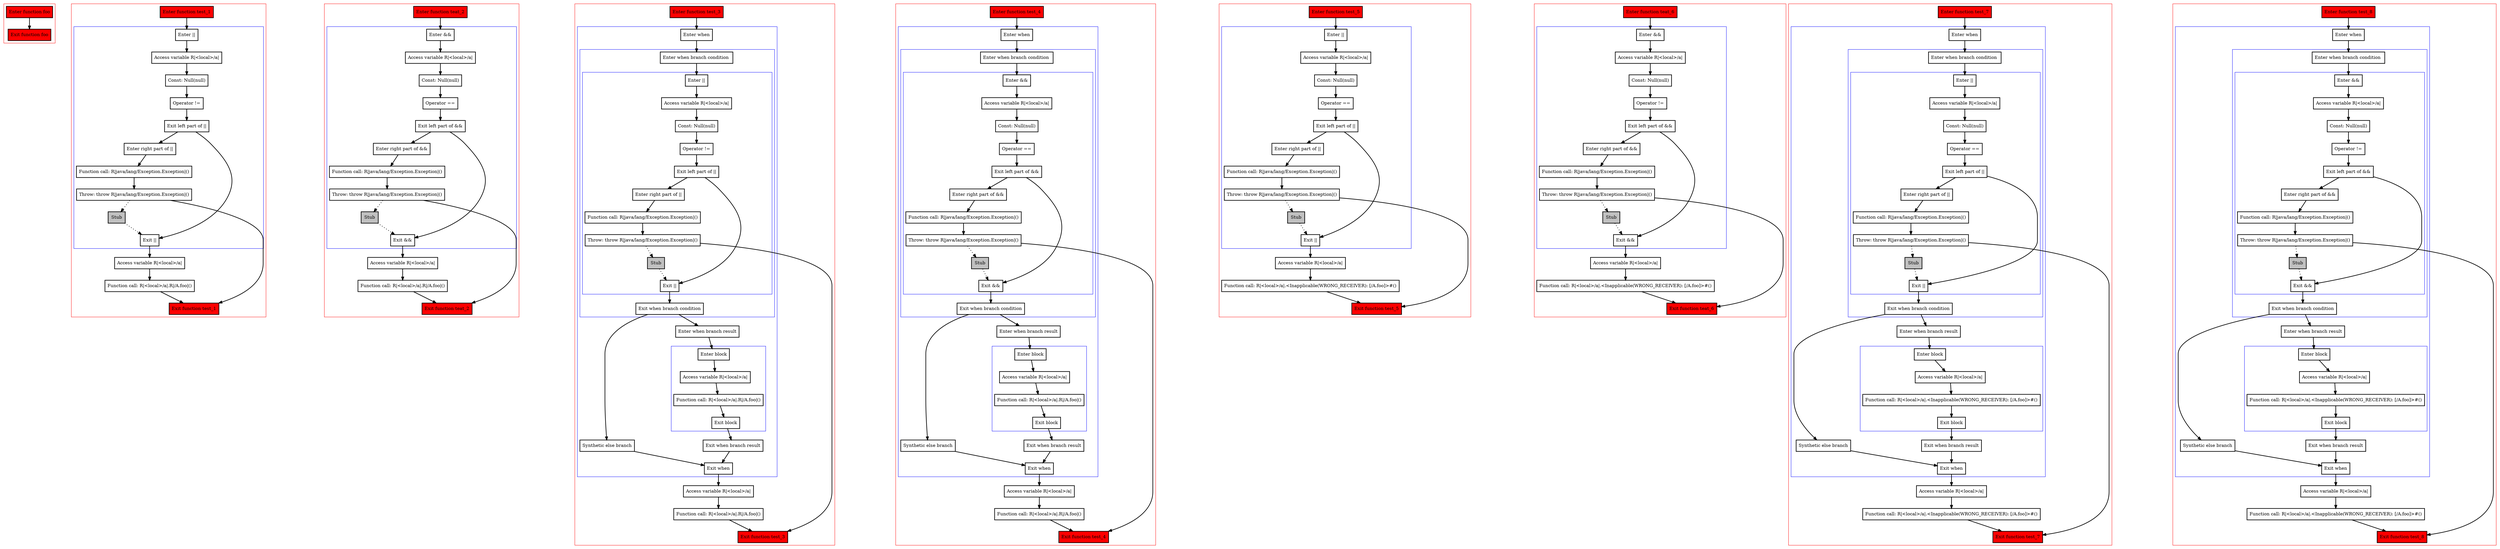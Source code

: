 digraph jumpFromRhsOfOperator_kt {
    graph [nodesep=3]
    node [shape=box penwidth=2]
    edge [penwidth=2]

    subgraph cluster_0 {
        color=red
        0 [label="Enter function foo" style="filled" fillcolor=red];
        1 [label="Exit function foo" style="filled" fillcolor=red];
    }

    0 -> {1};

    subgraph cluster_1 {
        color=red
        2 [label="Enter function test_1" style="filled" fillcolor=red];
        subgraph cluster_2 {
            color=blue
            3 [label="Enter ||"];
            4 [label="Access variable R|<local>/a|"];
            5 [label="Const: Null(null)"];
            6 [label="Operator !="];
            7 [label="Exit left part of ||"];
            8 [label="Enter right part of ||"];
            9 [label="Function call: R|java/lang/Exception.Exception|()"];
            10 [label="Throw: throw R|java/lang/Exception.Exception|()"];
            11 [label="Stub" style="filled" fillcolor=gray];
            12 [label="Exit ||"];
        }
        13 [label="Access variable R|<local>/a|"];
        14 [label="Function call: R|<local>/a|.R|/A.foo|()"];
        15 [label="Exit function test_1" style="filled" fillcolor=red];
    }

    2 -> {3};
    3 -> {4};
    4 -> {5};
    5 -> {6};
    6 -> {7};
    7 -> {12 8};
    8 -> {9};
    9 -> {10};
    10 -> {15};
    10 -> {11} [style=dotted];
    11 -> {12} [style=dotted];
    12 -> {13};
    13 -> {14};
    14 -> {15};

    subgraph cluster_3 {
        color=red
        16 [label="Enter function teat_2" style="filled" fillcolor=red];
        subgraph cluster_4 {
            color=blue
            17 [label="Enter &&"];
            18 [label="Access variable R|<local>/a|"];
            19 [label="Const: Null(null)"];
            20 [label="Operator =="];
            21 [label="Exit left part of &&"];
            22 [label="Enter right part of &&"];
            23 [label="Function call: R|java/lang/Exception.Exception|()"];
            24 [label="Throw: throw R|java/lang/Exception.Exception|()"];
            25 [label="Stub" style="filled" fillcolor=gray];
            26 [label="Exit &&"];
        }
        27 [label="Access variable R|<local>/a|"];
        28 [label="Function call: R|<local>/a|.R|/A.foo|()"];
        29 [label="Exit function teat_2" style="filled" fillcolor=red];
    }

    16 -> {17};
    17 -> {18};
    18 -> {19};
    19 -> {20};
    20 -> {21};
    21 -> {26 22};
    22 -> {23};
    23 -> {24};
    24 -> {29};
    24 -> {25} [style=dotted];
    25 -> {26} [style=dotted];
    26 -> {27};
    27 -> {28};
    28 -> {29};

    subgraph cluster_5 {
        color=red
        30 [label="Enter function test_3" style="filled" fillcolor=red];
        subgraph cluster_6 {
            color=blue
            31 [label="Enter when"];
            subgraph cluster_7 {
                color=blue
                32 [label="Enter when branch condition "];
                subgraph cluster_8 {
                    color=blue
                    33 [label="Enter ||"];
                    34 [label="Access variable R|<local>/a|"];
                    35 [label="Const: Null(null)"];
                    36 [label="Operator !="];
                    37 [label="Exit left part of ||"];
                    38 [label="Enter right part of ||"];
                    39 [label="Function call: R|java/lang/Exception.Exception|()"];
                    40 [label="Throw: throw R|java/lang/Exception.Exception|()"];
                    41 [label="Stub" style="filled" fillcolor=gray];
                    42 [label="Exit ||"];
                }
                43 [label="Exit when branch condition"];
            }
            44 [label="Synthetic else branch"];
            45 [label="Enter when branch result"];
            subgraph cluster_9 {
                color=blue
                46 [label="Enter block"];
                47 [label="Access variable R|<local>/a|"];
                48 [label="Function call: R|<local>/a|.R|/A.foo|()"];
                49 [label="Exit block"];
            }
            50 [label="Exit when branch result"];
            51 [label="Exit when"];
        }
        52 [label="Access variable R|<local>/a|"];
        53 [label="Function call: R|<local>/a|.R|/A.foo|()"];
        54 [label="Exit function test_3" style="filled" fillcolor=red];
    }

    30 -> {31};
    31 -> {32};
    32 -> {33};
    33 -> {34};
    34 -> {35};
    35 -> {36};
    36 -> {37};
    37 -> {42 38};
    38 -> {39};
    39 -> {40};
    40 -> {54};
    40 -> {41} [style=dotted];
    41 -> {42} [style=dotted];
    42 -> {43};
    43 -> {45 44};
    44 -> {51};
    45 -> {46};
    46 -> {47};
    47 -> {48};
    48 -> {49};
    49 -> {50};
    50 -> {51};
    51 -> {52};
    52 -> {53};
    53 -> {54};

    subgraph cluster_10 {
        color=red
        55 [label="Enter function test_4" style="filled" fillcolor=red];
        subgraph cluster_11 {
            color=blue
            56 [label="Enter when"];
            subgraph cluster_12 {
                color=blue
                57 [label="Enter when branch condition "];
                subgraph cluster_13 {
                    color=blue
                    58 [label="Enter &&"];
                    59 [label="Access variable R|<local>/a|"];
                    60 [label="Const: Null(null)"];
                    61 [label="Operator =="];
                    62 [label="Exit left part of &&"];
                    63 [label="Enter right part of &&"];
                    64 [label="Function call: R|java/lang/Exception.Exception|()"];
                    65 [label="Throw: throw R|java/lang/Exception.Exception|()"];
                    66 [label="Stub" style="filled" fillcolor=gray];
                    67 [label="Exit &&"];
                }
                68 [label="Exit when branch condition"];
            }
            69 [label="Synthetic else branch"];
            70 [label="Enter when branch result"];
            subgraph cluster_14 {
                color=blue
                71 [label="Enter block"];
                72 [label="Access variable R|<local>/a|"];
                73 [label="Function call: R|<local>/a|.R|/A.foo|()"];
                74 [label="Exit block"];
            }
            75 [label="Exit when branch result"];
            76 [label="Exit when"];
        }
        77 [label="Access variable R|<local>/a|"];
        78 [label="Function call: R|<local>/a|.R|/A.foo|()"];
        79 [label="Exit function test_4" style="filled" fillcolor=red];
    }

    55 -> {56};
    56 -> {57};
    57 -> {58};
    58 -> {59};
    59 -> {60};
    60 -> {61};
    61 -> {62};
    62 -> {67 63};
    63 -> {64};
    64 -> {65};
    65 -> {79};
    65 -> {66} [style=dotted];
    66 -> {67} [style=dotted];
    67 -> {68};
    68 -> {70 69};
    69 -> {76};
    70 -> {71};
    71 -> {72};
    72 -> {73};
    73 -> {74};
    74 -> {75};
    75 -> {76};
    76 -> {77};
    77 -> {78};
    78 -> {79};

    subgraph cluster_15 {
        color=red
        80 [label="Enter function test_5" style="filled" fillcolor=red];
        subgraph cluster_16 {
            color=blue
            81 [label="Enter ||"];
            82 [label="Access variable R|<local>/a|"];
            83 [label="Const: Null(null)"];
            84 [label="Operator =="];
            85 [label="Exit left part of ||"];
            86 [label="Enter right part of ||"];
            87 [label="Function call: R|java/lang/Exception.Exception|()"];
            88 [label="Throw: throw R|java/lang/Exception.Exception|()"];
            89 [label="Stub" style="filled" fillcolor=gray];
            90 [label="Exit ||"];
        }
        91 [label="Access variable R|<local>/a|"];
        92 [label="Function call: R|<local>/a|.<Inapplicable(WRONG_RECEIVER): [/A.foo]>#()"];
        93 [label="Exit function test_5" style="filled" fillcolor=red];
    }

    80 -> {81};
    81 -> {82};
    82 -> {83};
    83 -> {84};
    84 -> {85};
    85 -> {90 86};
    86 -> {87};
    87 -> {88};
    88 -> {93};
    88 -> {89} [style=dotted];
    89 -> {90} [style=dotted];
    90 -> {91};
    91 -> {92};
    92 -> {93};

    subgraph cluster_17 {
        color=red
        94 [label="Enter function teat_6" style="filled" fillcolor=red];
        subgraph cluster_18 {
            color=blue
            95 [label="Enter &&"];
            96 [label="Access variable R|<local>/a|"];
            97 [label="Const: Null(null)"];
            98 [label="Operator !="];
            99 [label="Exit left part of &&"];
            100 [label="Enter right part of &&"];
            101 [label="Function call: R|java/lang/Exception.Exception|()"];
            102 [label="Throw: throw R|java/lang/Exception.Exception|()"];
            103 [label="Stub" style="filled" fillcolor=gray];
            104 [label="Exit &&"];
        }
        105 [label="Access variable R|<local>/a|"];
        106 [label="Function call: R|<local>/a|.<Inapplicable(WRONG_RECEIVER): [/A.foo]>#()"];
        107 [label="Exit function teat_6" style="filled" fillcolor=red];
    }

    94 -> {95};
    95 -> {96};
    96 -> {97};
    97 -> {98};
    98 -> {99};
    99 -> {104 100};
    100 -> {101};
    101 -> {102};
    102 -> {107};
    102 -> {103} [style=dotted];
    103 -> {104} [style=dotted];
    104 -> {105};
    105 -> {106};
    106 -> {107};

    subgraph cluster_19 {
        color=red
        108 [label="Enter function test_7" style="filled" fillcolor=red];
        subgraph cluster_20 {
            color=blue
            109 [label="Enter when"];
            subgraph cluster_21 {
                color=blue
                110 [label="Enter when branch condition "];
                subgraph cluster_22 {
                    color=blue
                    111 [label="Enter ||"];
                    112 [label="Access variable R|<local>/a|"];
                    113 [label="Const: Null(null)"];
                    114 [label="Operator =="];
                    115 [label="Exit left part of ||"];
                    116 [label="Enter right part of ||"];
                    117 [label="Function call: R|java/lang/Exception.Exception|()"];
                    118 [label="Throw: throw R|java/lang/Exception.Exception|()"];
                    119 [label="Stub" style="filled" fillcolor=gray];
                    120 [label="Exit ||"];
                }
                121 [label="Exit when branch condition"];
            }
            122 [label="Synthetic else branch"];
            123 [label="Enter when branch result"];
            subgraph cluster_23 {
                color=blue
                124 [label="Enter block"];
                125 [label="Access variable R|<local>/a|"];
                126 [label="Function call: R|<local>/a|.<Inapplicable(WRONG_RECEIVER): [/A.foo]>#()"];
                127 [label="Exit block"];
            }
            128 [label="Exit when branch result"];
            129 [label="Exit when"];
        }
        130 [label="Access variable R|<local>/a|"];
        131 [label="Function call: R|<local>/a|.<Inapplicable(WRONG_RECEIVER): [/A.foo]>#()"];
        132 [label="Exit function test_7" style="filled" fillcolor=red];
    }

    108 -> {109};
    109 -> {110};
    110 -> {111};
    111 -> {112};
    112 -> {113};
    113 -> {114};
    114 -> {115};
    115 -> {120 116};
    116 -> {117};
    117 -> {118};
    118 -> {132};
    118 -> {119} [style=dotted];
    119 -> {120} [style=dotted];
    120 -> {121};
    121 -> {123 122};
    122 -> {129};
    123 -> {124};
    124 -> {125};
    125 -> {126};
    126 -> {127};
    127 -> {128};
    128 -> {129};
    129 -> {130};
    130 -> {131};
    131 -> {132};

    subgraph cluster_24 {
        color=red
        133 [label="Enter function test_8" style="filled" fillcolor=red];
        subgraph cluster_25 {
            color=blue
            134 [label="Enter when"];
            subgraph cluster_26 {
                color=blue
                135 [label="Enter when branch condition "];
                subgraph cluster_27 {
                    color=blue
                    136 [label="Enter &&"];
                    137 [label="Access variable R|<local>/a|"];
                    138 [label="Const: Null(null)"];
                    139 [label="Operator !="];
                    140 [label="Exit left part of &&"];
                    141 [label="Enter right part of &&"];
                    142 [label="Function call: R|java/lang/Exception.Exception|()"];
                    143 [label="Throw: throw R|java/lang/Exception.Exception|()"];
                    144 [label="Stub" style="filled" fillcolor=gray];
                    145 [label="Exit &&"];
                }
                146 [label="Exit when branch condition"];
            }
            147 [label="Synthetic else branch"];
            148 [label="Enter when branch result"];
            subgraph cluster_28 {
                color=blue
                149 [label="Enter block"];
                150 [label="Access variable R|<local>/a|"];
                151 [label="Function call: R|<local>/a|.<Inapplicable(WRONG_RECEIVER): [/A.foo]>#()"];
                152 [label="Exit block"];
            }
            153 [label="Exit when branch result"];
            154 [label="Exit when"];
        }
        155 [label="Access variable R|<local>/a|"];
        156 [label="Function call: R|<local>/a|.<Inapplicable(WRONG_RECEIVER): [/A.foo]>#()"];
        157 [label="Exit function test_8" style="filled" fillcolor=red];
    }

    133 -> {134};
    134 -> {135};
    135 -> {136};
    136 -> {137};
    137 -> {138};
    138 -> {139};
    139 -> {140};
    140 -> {145 141};
    141 -> {142};
    142 -> {143};
    143 -> {157};
    143 -> {144} [style=dotted];
    144 -> {145} [style=dotted];
    145 -> {146};
    146 -> {148 147};
    147 -> {154};
    148 -> {149};
    149 -> {150};
    150 -> {151};
    151 -> {152};
    152 -> {153};
    153 -> {154};
    154 -> {155};
    155 -> {156};
    156 -> {157};

}
